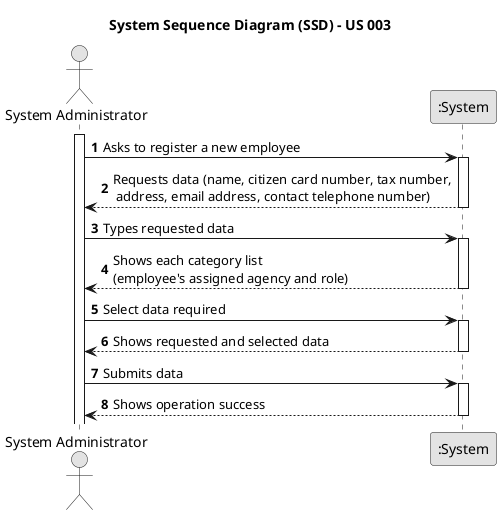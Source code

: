 @startuml
skinparam monochrome true
skinparam packageStyle rectangle
skinparam shadowing false

title System Sequence Diagram (SSD) - US 003

autonumber

actor "System Administrator" as User
participant ":System" as System

activate User

    User -> System : Asks to register a new employee
    activate System

        System --> User : Requests data (name, citizen card number, tax number,\n address, email address, contact telephone number)
    deactivate System

    User -> System : Types requested data
        activate System

            System --> User : Shows each category list \n(employee's assigned agency and role)
        deactivate System

    User -> System : Select data required
    activate System

        System --> User : Shows requested and selected data
    deactivate System

    User -> System : Submits data
    activate System

        System --> User : Shows operation success
    deactivate System
@enduml